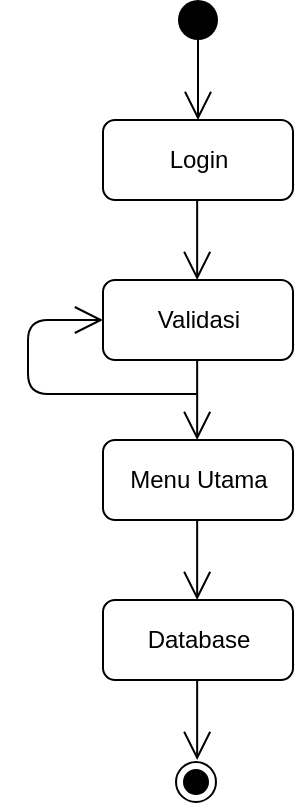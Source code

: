<mxfile version="13.9.9" type="device"><diagram id="asDdkDB5BPQxNf_N2bTk" name="Halaman-1"><mxGraphModel dx="710" dy="412" grid="1" gridSize="10" guides="1" tooltips="1" connect="1" arrows="1" fold="1" page="1" pageScale="1" pageWidth="850" pageHeight="1100" math="0" shadow="0"><root><mxCell id="0"/><mxCell id="1" parent="0"/><mxCell id="TmcdDQ1pGr3IId3jUZ56-1" value="" style="ellipse;fillColor=#000000;strokeColor=none;" vertex="1" parent="1"><mxGeometry x="395" y="100" width="20" height="20" as="geometry"/></mxCell><mxCell id="TmcdDQ1pGr3IId3jUZ56-2" value="Login" style="rounded=1;whiteSpace=wrap;html=1;" vertex="1" parent="1"><mxGeometry x="357.5" y="160" width="95" height="40" as="geometry"/></mxCell><mxCell id="TmcdDQ1pGr3IId3jUZ56-3" value="Validasi" style="rounded=1;whiteSpace=wrap;html=1;" vertex="1" parent="1"><mxGeometry x="357.5" y="240" width="95" height="40" as="geometry"/></mxCell><mxCell id="TmcdDQ1pGr3IId3jUZ56-4" value="Menu Utama" style="rounded=1;whiteSpace=wrap;html=1;" vertex="1" parent="1"><mxGeometry x="357.5" y="320" width="95" height="40" as="geometry"/></mxCell><mxCell id="TmcdDQ1pGr3IId3jUZ56-5" value="Database" style="rounded=1;whiteSpace=wrap;html=1;" vertex="1" parent="1"><mxGeometry x="357.5" y="400" width="95" height="40" as="geometry"/></mxCell><mxCell id="TmcdDQ1pGr3IId3jUZ56-7" value="" style="endArrow=open;endFill=1;endSize=12;html=1;exitX=0.5;exitY=1;exitDx=0;exitDy=0;entryX=0.5;entryY=0;entryDx=0;entryDy=0;" edge="1" parent="1" source="TmcdDQ1pGr3IId3jUZ56-1" target="TmcdDQ1pGr3IId3jUZ56-2"><mxGeometry width="160" relative="1" as="geometry"><mxPoint x="420" y="140" as="sourcePoint"/><mxPoint x="580" y="140" as="targetPoint"/></mxGeometry></mxCell><mxCell id="TmcdDQ1pGr3IId3jUZ56-8" value="" style="endArrow=open;endFill=1;endSize=12;html=1;exitX=0.5;exitY=1;exitDx=0;exitDy=0;entryX=0.5;entryY=0;entryDx=0;entryDy=0;" edge="1" parent="1"><mxGeometry width="160" relative="1" as="geometry"><mxPoint x="404.58" y="200" as="sourcePoint"/><mxPoint x="404.58" y="240" as="targetPoint"/></mxGeometry></mxCell><mxCell id="TmcdDQ1pGr3IId3jUZ56-9" value="" style="endArrow=open;endFill=1;endSize=12;html=1;exitX=0.5;exitY=1;exitDx=0;exitDy=0;entryX=0.5;entryY=0;entryDx=0;entryDy=0;" edge="1" parent="1"><mxGeometry width="160" relative="1" as="geometry"><mxPoint x="404.58" y="280" as="sourcePoint"/><mxPoint x="404.58" y="320" as="targetPoint"/></mxGeometry></mxCell><mxCell id="TmcdDQ1pGr3IId3jUZ56-10" value="" style="endArrow=open;endFill=1;endSize=12;html=1;exitX=0.5;exitY=1;exitDx=0;exitDy=0;entryX=0.5;entryY=0;entryDx=0;entryDy=0;" edge="1" parent="1"><mxGeometry width="160" relative="1" as="geometry"><mxPoint x="404.58" y="360" as="sourcePoint"/><mxPoint x="404.58" y="400" as="targetPoint"/></mxGeometry></mxCell><mxCell id="TmcdDQ1pGr3IId3jUZ56-11" value="" style="ellipse;html=1;shape=endState;fillColor=#000000;strokeColor=#000000;" vertex="1" parent="1"><mxGeometry x="394" y="481" width="20" height="20" as="geometry"/></mxCell><mxCell id="TmcdDQ1pGr3IId3jUZ56-12" value="" style="endArrow=open;endFill=1;endSize=12;html=1;exitX=0.5;exitY=1;exitDx=0;exitDy=0;entryX=0.5;entryY=0;entryDx=0;entryDy=0;" edge="1" parent="1"><mxGeometry width="160" relative="1" as="geometry"><mxPoint x="404.58" y="440" as="sourcePoint"/><mxPoint x="404.58" y="480" as="targetPoint"/></mxGeometry></mxCell><mxCell id="TmcdDQ1pGr3IId3jUZ56-13" value="" style="endArrow=open;endFill=1;endSize=12;html=1;entryX=0;entryY=0.5;entryDx=0;entryDy=0;" edge="1" parent="1" target="TmcdDQ1pGr3IId3jUZ56-3"><mxGeometry width="160" relative="1" as="geometry"><mxPoint x="405" y="297" as="sourcePoint"/><mxPoint x="330" y="260" as="targetPoint"/><Array as="points"><mxPoint x="320" y="297"/><mxPoint x="320" y="260"/></Array></mxGeometry></mxCell></root></mxGraphModel></diagram></mxfile>